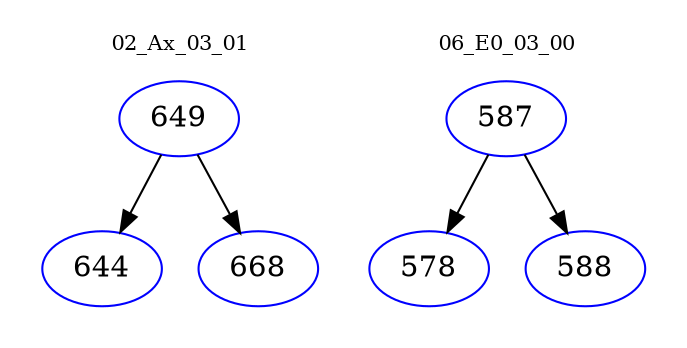 digraph{
subgraph cluster_0 {
color = white
label = "02_Ax_03_01";
fontsize=10;
T0_649 [label="649", color="blue"]
T0_649 -> T0_644 [color="black"]
T0_644 [label="644", color="blue"]
T0_649 -> T0_668 [color="black"]
T0_668 [label="668", color="blue"]
}
subgraph cluster_1 {
color = white
label = "06_E0_03_00";
fontsize=10;
T1_587 [label="587", color="blue"]
T1_587 -> T1_578 [color="black"]
T1_578 [label="578", color="blue"]
T1_587 -> T1_588 [color="black"]
T1_588 [label="588", color="blue"]
}
}
